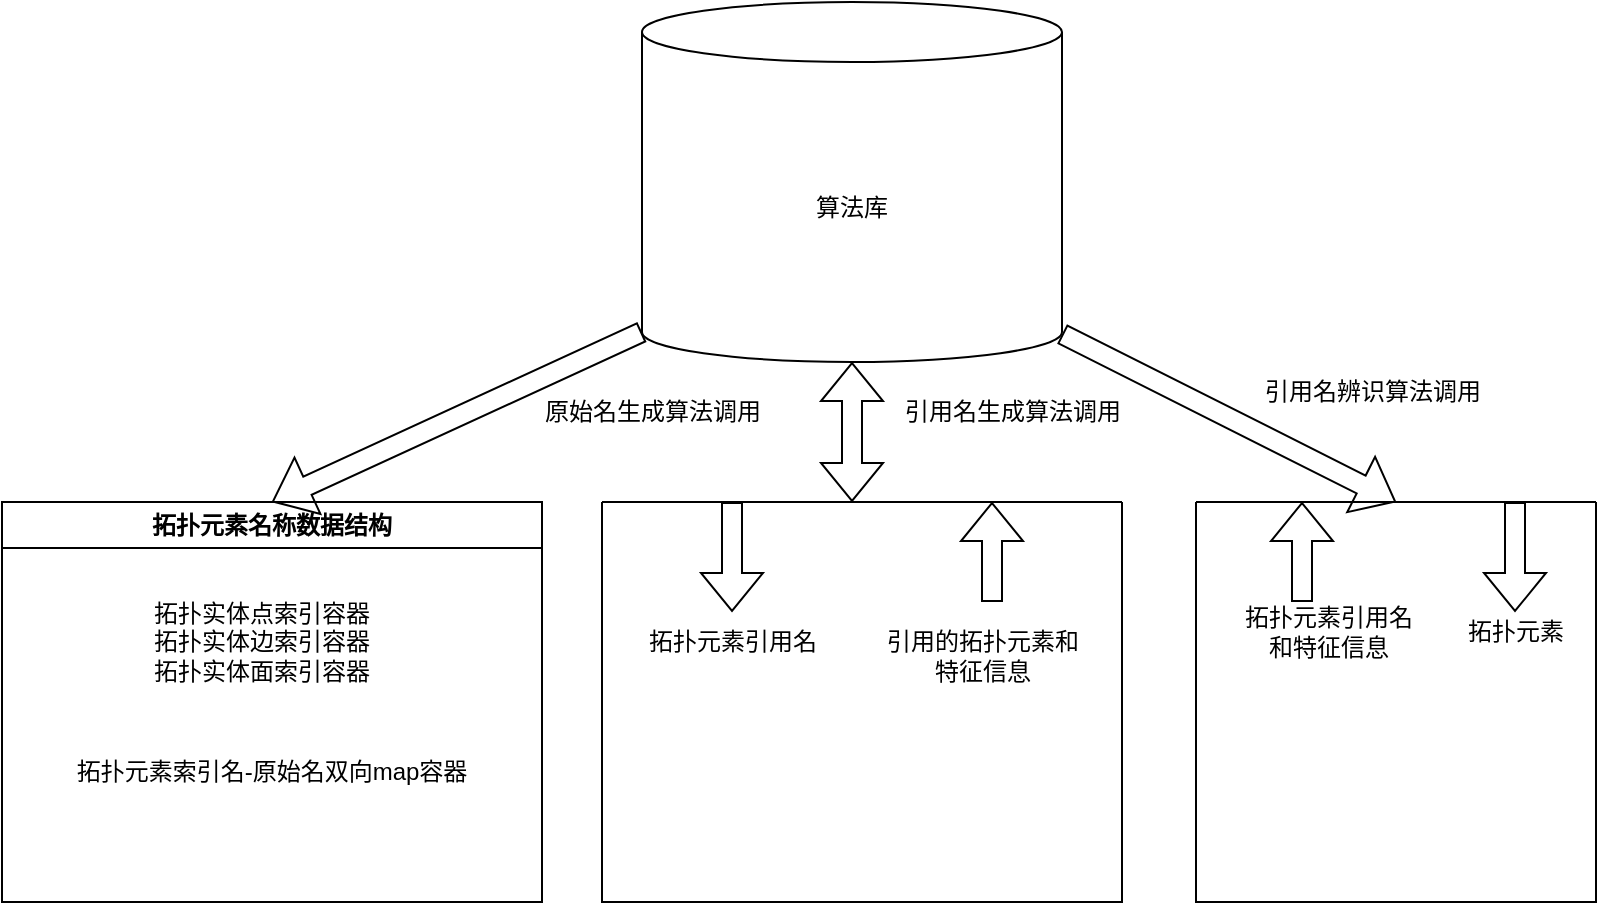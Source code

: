 <mxfile version="21.6.2" type="github">
  <diagram name="第 1 页" id="NV90HU0i6GYVLreOEyL-">
    <mxGraphModel dx="1050" dy="580" grid="1" gridSize="10" guides="1" tooltips="1" connect="1" arrows="1" fold="1" page="1" pageScale="1" pageWidth="827" pageHeight="1169" math="0" shadow="0">
      <root>
        <mxCell id="0" />
        <mxCell id="1" parent="0" />
        <mxCell id="NjXjIuCiAexYGs876YG5-1" value="算法库" style="shape=cylinder3;whiteSpace=wrap;html=1;boundedLbl=1;backgroundOutline=1;size=15;" vertex="1" parent="1">
          <mxGeometry x="430" y="110" width="210" height="180" as="geometry" />
        </mxCell>
        <mxCell id="NjXjIuCiAexYGs876YG5-2" value="拓扑元素名称数据结构" style="swimlane;whiteSpace=wrap;html=1;" vertex="1" parent="1">
          <mxGeometry x="110" y="360" width="270" height="200" as="geometry" />
        </mxCell>
        <mxCell id="NjXjIuCiAexYGs876YG5-3" value="拓扑实体点索引容器&lt;br&gt;拓扑实体边索引容器&lt;br&gt;拓扑实体面索引容器" style="text;html=1;strokeColor=none;fillColor=none;align=center;verticalAlign=middle;whiteSpace=wrap;rounded=0;" vertex="1" parent="NjXjIuCiAexYGs876YG5-2">
          <mxGeometry x="70" y="40" width="120" height="60" as="geometry" />
        </mxCell>
        <mxCell id="NjXjIuCiAexYGs876YG5-4" value="拓扑元素索引名-原始名双向map容器" style="text;html=1;strokeColor=none;fillColor=none;align=center;verticalAlign=middle;whiteSpace=wrap;rounded=0;" vertex="1" parent="NjXjIuCiAexYGs876YG5-2">
          <mxGeometry x="30" y="120" width="210" height="30" as="geometry" />
        </mxCell>
        <mxCell id="NjXjIuCiAexYGs876YG5-5" value="" style="shape=flexArrow;endArrow=classic;html=1;rounded=0;exitX=0;exitY=1;exitDx=0;exitDy=-15;exitPerimeter=0;entryX=0.5;entryY=0;entryDx=0;entryDy=0;" edge="1" parent="1" source="NjXjIuCiAexYGs876YG5-1" target="NjXjIuCiAexYGs876YG5-2">
          <mxGeometry width="50" height="50" relative="1" as="geometry">
            <mxPoint x="470" y="370" as="sourcePoint" />
            <mxPoint x="520" y="320" as="targetPoint" />
          </mxGeometry>
        </mxCell>
        <mxCell id="NjXjIuCiAexYGs876YG5-6" value="原始名生成算法调用" style="text;html=1;align=center;verticalAlign=middle;resizable=0;points=[];autosize=1;strokeColor=none;fillColor=none;" vertex="1" parent="1">
          <mxGeometry x="370" y="300" width="130" height="30" as="geometry" />
        </mxCell>
        <mxCell id="NjXjIuCiAexYGs876YG5-7" value="引用名生成算法调用" style="text;html=1;align=center;verticalAlign=middle;resizable=0;points=[];autosize=1;strokeColor=none;fillColor=none;" vertex="1" parent="1">
          <mxGeometry x="550" y="300" width="130" height="30" as="geometry" />
        </mxCell>
        <mxCell id="NjXjIuCiAexYGs876YG5-8" value="" style="shape=flexArrow;endArrow=classic;html=1;rounded=0;entryX=0.5;entryY=0;entryDx=0;entryDy=0;" edge="1" parent="1" target="NjXjIuCiAexYGs876YG5-16">
          <mxGeometry width="50" height="50" relative="1" as="geometry">
            <mxPoint x="640" y="276" as="sourcePoint" />
            <mxPoint x="770" y="350" as="targetPoint" />
          </mxGeometry>
        </mxCell>
        <mxCell id="NjXjIuCiAexYGs876YG5-9" value="" style="shape=flexArrow;endArrow=classic;startArrow=classic;html=1;rounded=0;entryX=0.5;entryY=1;entryDx=0;entryDy=0;entryPerimeter=0;" edge="1" parent="1" target="NjXjIuCiAexYGs876YG5-1">
          <mxGeometry width="100" height="100" relative="1" as="geometry">
            <mxPoint x="535" y="360" as="sourcePoint" />
            <mxPoint x="570" y="350" as="targetPoint" />
          </mxGeometry>
        </mxCell>
        <mxCell id="NjXjIuCiAexYGs876YG5-10" value="" style="swimlane;startSize=0;" vertex="1" parent="1">
          <mxGeometry x="410" y="360" width="260" height="200" as="geometry" />
        </mxCell>
        <mxCell id="NjXjIuCiAexYGs876YG5-11" value="拓扑元素引用名" style="text;html=1;align=center;verticalAlign=middle;resizable=0;points=[];autosize=1;strokeColor=none;fillColor=none;" vertex="1" parent="NjXjIuCiAexYGs876YG5-10">
          <mxGeometry x="10" y="55" width="110" height="30" as="geometry" />
        </mxCell>
        <mxCell id="NjXjIuCiAexYGs876YG5-12" value="&lt;br&gt;引用的拓扑元素和&lt;br&gt;特征信息" style="text;html=1;align=center;verticalAlign=middle;resizable=0;points=[];autosize=1;strokeColor=none;fillColor=none;" vertex="1" parent="NjXjIuCiAexYGs876YG5-10">
          <mxGeometry x="130" y="40" width="120" height="60" as="geometry" />
        </mxCell>
        <mxCell id="NjXjIuCiAexYGs876YG5-13" value="" style="shape=flexArrow;endArrow=classic;html=1;rounded=0;exitX=0.25;exitY=0;exitDx=0;exitDy=0;" edge="1" parent="NjXjIuCiAexYGs876YG5-10" source="NjXjIuCiAexYGs876YG5-10" target="NjXjIuCiAexYGs876YG5-11">
          <mxGeometry width="50" height="50" relative="1" as="geometry">
            <mxPoint x="110" y="160" as="sourcePoint" />
            <mxPoint x="63" y="60" as="targetPoint" />
          </mxGeometry>
        </mxCell>
        <mxCell id="NjXjIuCiAexYGs876YG5-14" value="" style="shape=flexArrow;endArrow=classic;html=1;rounded=0;entryX=0.75;entryY=0;entryDx=0;entryDy=0;" edge="1" parent="NjXjIuCiAexYGs876YG5-10" target="NjXjIuCiAexYGs876YG5-10">
          <mxGeometry width="50" height="50" relative="1" as="geometry">
            <mxPoint x="195" y="50" as="sourcePoint" />
            <mxPoint x="170" y="120" as="targetPoint" />
          </mxGeometry>
        </mxCell>
        <mxCell id="NjXjIuCiAexYGs876YG5-15" value="引用名辨识算法调用" style="text;html=1;align=center;verticalAlign=middle;resizable=0;points=[];autosize=1;strokeColor=none;fillColor=none;" vertex="1" parent="1">
          <mxGeometry x="730" y="290" width="130" height="30" as="geometry" />
        </mxCell>
        <mxCell id="NjXjIuCiAexYGs876YG5-16" value="" style="swimlane;startSize=0;" vertex="1" parent="1">
          <mxGeometry x="707" y="360" width="200" height="200" as="geometry" />
        </mxCell>
        <mxCell id="NjXjIuCiAexYGs876YG5-17" value="拓扑元素引用名和特征信息" style="text;html=1;strokeColor=none;fillColor=none;align=center;verticalAlign=middle;whiteSpace=wrap;rounded=0;" vertex="1" parent="NjXjIuCiAexYGs876YG5-16">
          <mxGeometry x="23" y="55" width="87" height="20" as="geometry" />
        </mxCell>
        <mxCell id="NjXjIuCiAexYGs876YG5-18" value="拓扑元素" style="text;html=1;strokeColor=none;fillColor=none;align=center;verticalAlign=middle;whiteSpace=wrap;rounded=0;" vertex="1" parent="NjXjIuCiAexYGs876YG5-16">
          <mxGeometry x="130" y="50" width="60" height="30" as="geometry" />
        </mxCell>
        <mxCell id="NjXjIuCiAexYGs876YG5-19" value="" style="shape=flexArrow;endArrow=classic;html=1;rounded=0;exitX=0.25;exitY=0;exitDx=0;exitDy=0;" edge="1" parent="NjXjIuCiAexYGs876YG5-16">
          <mxGeometry width="50" height="50" relative="1" as="geometry">
            <mxPoint x="159.5" as="sourcePoint" />
            <mxPoint x="159.5" y="55" as="targetPoint" />
          </mxGeometry>
        </mxCell>
        <mxCell id="NjXjIuCiAexYGs876YG5-20" value="" style="shape=flexArrow;endArrow=classic;html=1;rounded=0;entryX=0.75;entryY=0;entryDx=0;entryDy=0;" edge="1" parent="NjXjIuCiAexYGs876YG5-16">
          <mxGeometry width="50" height="50" relative="1" as="geometry">
            <mxPoint x="53" y="50" as="sourcePoint" />
            <mxPoint x="53" as="targetPoint" />
          </mxGeometry>
        </mxCell>
      </root>
    </mxGraphModel>
  </diagram>
</mxfile>
